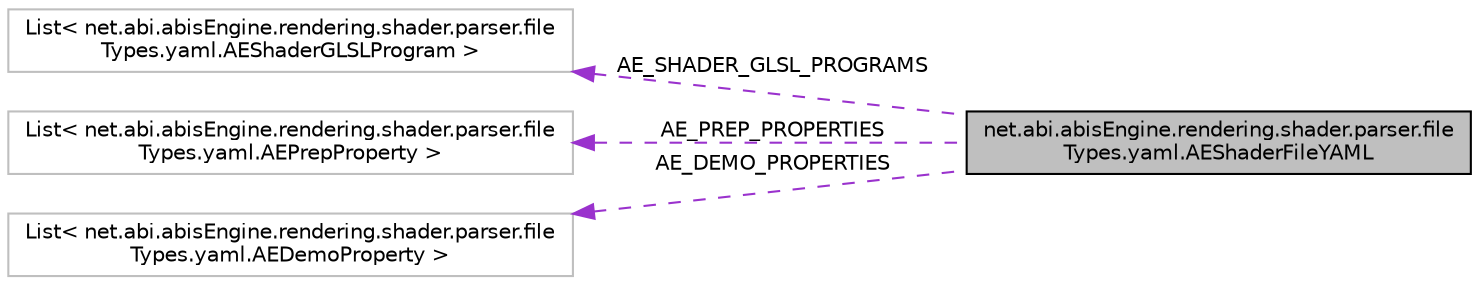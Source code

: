 digraph "net.abi.abisEngine.rendering.shader.parser.fileTypes.yaml.AEShaderFileYAML"
{
 // LATEX_PDF_SIZE
  edge [fontname="Helvetica",fontsize="10",labelfontname="Helvetica",labelfontsize="10"];
  node [fontname="Helvetica",fontsize="10",shape=record];
  rankdir="LR";
  Node1 [label="net.abi.abisEngine.rendering.shader.parser.file\lTypes.yaml.AEShaderFileYAML",height=0.2,width=0.4,color="black", fillcolor="grey75", style="filled", fontcolor="black",tooltip=" "];
  Node2 -> Node1 [dir="back",color="darkorchid3",fontsize="10",style="dashed",label=" AE_SHADER_GLSL_PROGRAMS" ,fontname="Helvetica"];
  Node2 [label="List\< net.abi.abisEngine.rendering.shader.parser.file\lTypes.yaml.AEShaderGLSLProgram \>",height=0.2,width=0.4,color="grey75", fillcolor="white", style="filled",tooltip=" "];
  Node3 -> Node1 [dir="back",color="darkorchid3",fontsize="10",style="dashed",label=" AE_PREP_PROPERTIES" ,fontname="Helvetica"];
  Node3 [label="List\< net.abi.abisEngine.rendering.shader.parser.file\lTypes.yaml.AEPrepProperty \>",height=0.2,width=0.4,color="grey75", fillcolor="white", style="filled",tooltip=" "];
  Node4 -> Node1 [dir="back",color="darkorchid3",fontsize="10",style="dashed",label=" AE_DEMO_PROPERTIES" ,fontname="Helvetica"];
  Node4 [label="List\< net.abi.abisEngine.rendering.shader.parser.file\lTypes.yaml.AEDemoProperty \>",height=0.2,width=0.4,color="grey75", fillcolor="white", style="filled",tooltip=" "];
}
